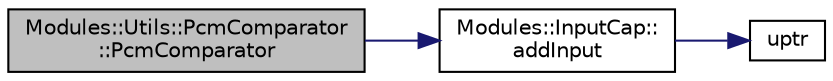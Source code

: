 digraph "Modules::Utils::PcmComparator::PcmComparator"
{
 // INTERACTIVE_SVG=YES
  edge [fontname="Helvetica",fontsize="10",labelfontname="Helvetica",labelfontsize="10"];
  node [fontname="Helvetica",fontsize="10",shape=record];
  rankdir="LR";
  Node1 [label="Modules::Utils::PcmComparator\l::PcmComparator",height=0.2,width=0.4,color="black", fillcolor="grey75", style="filled", fontcolor="black"];
  Node1 -> Node2 [color="midnightblue",fontsize="10",style="solid",fontname="Helvetica"];
  Node2 [label="Modules::InputCap::\laddInput",height=0.2,width=0.4,color="black", fillcolor="white", style="filled",URL="$class_modules_1_1_input_cap.html#ac3ee3c463cf2a22e3fbcff460b9f42d9"];
  Node2 -> Node3 [color="midnightblue",fontsize="10",style="solid",fontname="Helvetica"];
  Node3 [label="uptr",height=0.2,width=0.4,color="black", fillcolor="white", style="filled",URL="$tools_8hpp.html#a61a0866ea29f447bc7a060aa5e6f1622"];
}
